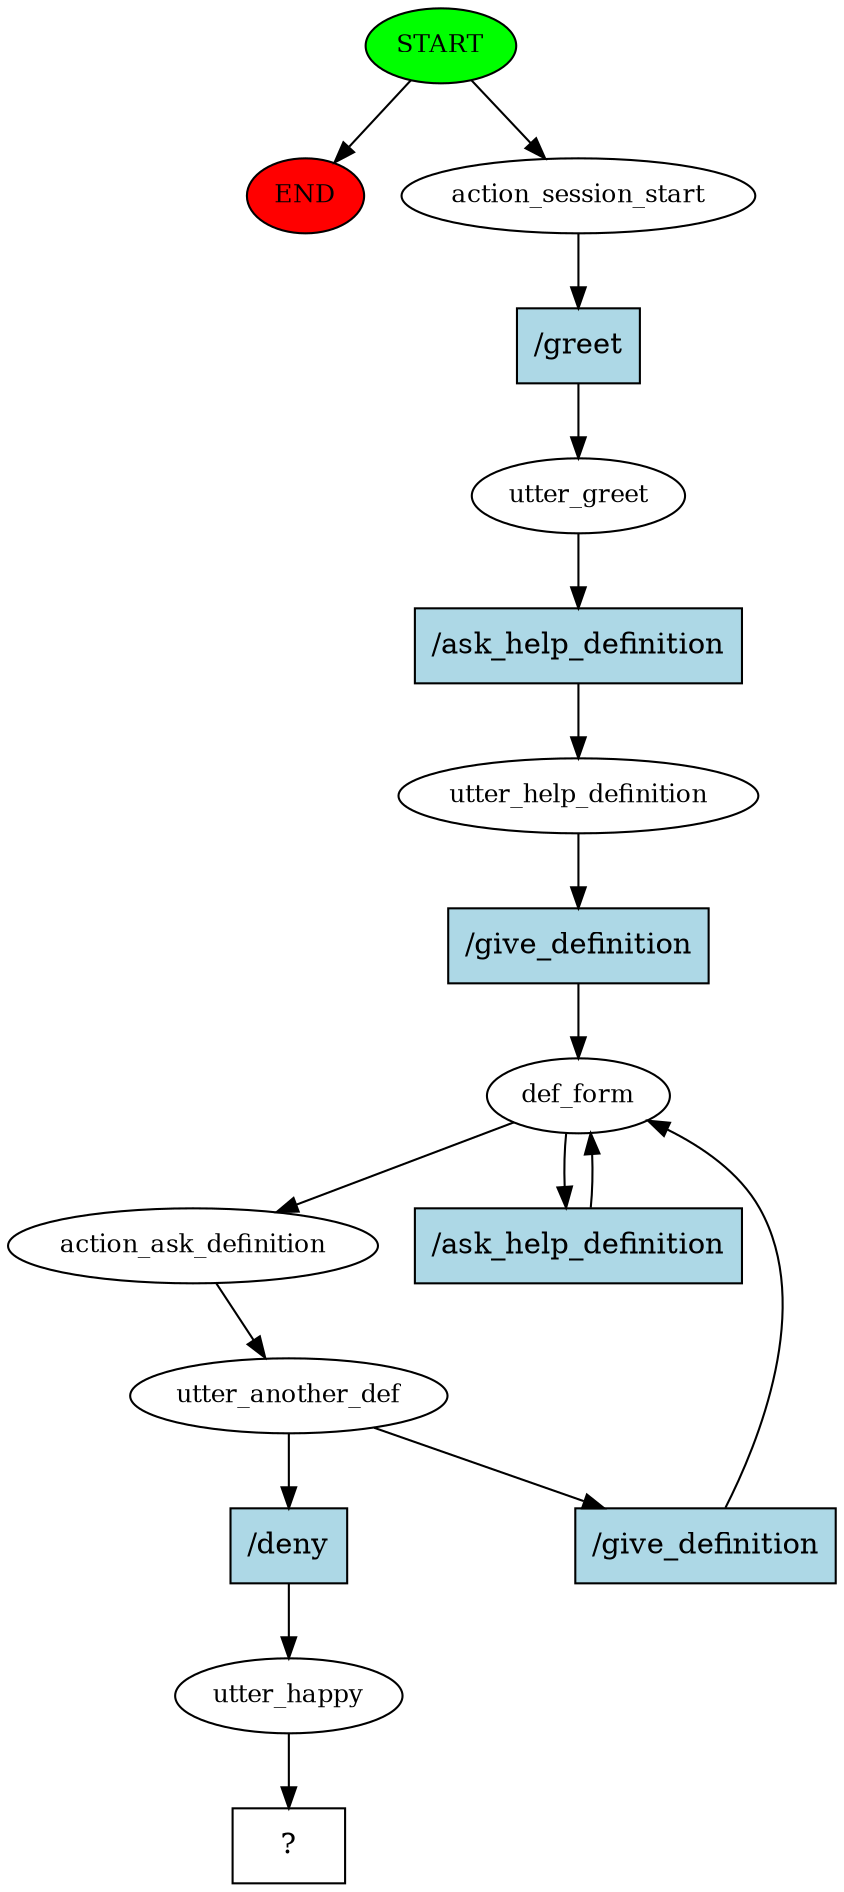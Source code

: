 digraph  {
0 [class="start active", fillcolor=green, fontsize=12, label=START, style=filled];
"-1" [class=end, fillcolor=red, fontsize=12, label=END, style=filled];
1 [class=active, fontsize=12, label=action_session_start];
2 [class=active, fontsize=12, label=utter_greet];
3 [class=active, fontsize=12, label=utter_help_definition];
4 [class=active, fontsize=12, label=def_form];
6 [class=active, fontsize=12, label=action_ask_definition];
7 [class=active, fontsize=12, label=utter_another_def];
11 [class=active, fontsize=12, label=utter_happy];
12 [class="intent dashed active", label="  ?  ", shape=rect];
13 [class="intent active", fillcolor=lightblue, label="/greet", shape=rect, style=filled];
14 [class="intent active", fillcolor=lightblue, label="/ask_help_definition", shape=rect, style=filled];
15 [class="intent active", fillcolor=lightblue, label="/give_definition", shape=rect, style=filled];
16 [class="intent active", fillcolor=lightblue, label="/ask_help_definition", shape=rect, style=filled];
17 [class="intent active", fillcolor=lightblue, label="/deny", shape=rect, style=filled];
18 [class="intent active", fillcolor=lightblue, label="/give_definition", shape=rect, style=filled];
0 -> "-1"  [class="", key=NONE, label=""];
0 -> 1  [class=active, key=NONE, label=""];
1 -> 13  [class=active, key=0];
2 -> 14  [class=active, key=0];
3 -> 15  [class=active, key=0];
4 -> 6  [class=active, key=NONE, label=""];
4 -> 16  [class=active, key=0];
6 -> 7  [class=active, key=NONE, label=""];
7 -> 17  [class=active, key=0];
7 -> 18  [class=active, key=0];
11 -> 12  [class=active, key=NONE, label=""];
13 -> 2  [class=active, key=0];
14 -> 3  [class=active, key=0];
15 -> 4  [class=active, key=0];
16 -> 4  [class=active, key=0];
17 -> 11  [class=active, key=0];
18 -> 4  [class=active, key=0];
}

